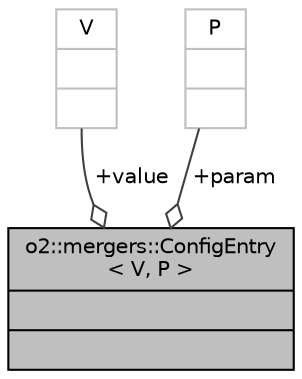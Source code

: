 digraph "o2::mergers::ConfigEntry&lt; V, P &gt;"
{
 // INTERACTIVE_SVG=YES
  bgcolor="transparent";
  edge [fontname="Helvetica",fontsize="10",labelfontname="Helvetica",labelfontsize="10"];
  node [fontname="Helvetica",fontsize="10",shape=record];
  Node5 [label="{o2::mergers::ConfigEntry\l\< V, P \>\n||}",height=0.2,width=0.4,color="black", fillcolor="grey75", style="filled", fontcolor="black"];
  Node6 -> Node5 [color="grey25",fontsize="10",style="solid",label=" +value" ,arrowhead="odiamond",fontname="Helvetica"];
  Node6 [label="{V\n||}",height=0.2,width=0.4,color="grey75"];
  Node7 -> Node5 [color="grey25",fontsize="10",style="solid",label=" +param" ,arrowhead="odiamond",fontname="Helvetica"];
  Node7 [label="{P\n||}",height=0.2,width=0.4,color="grey75"];
}
